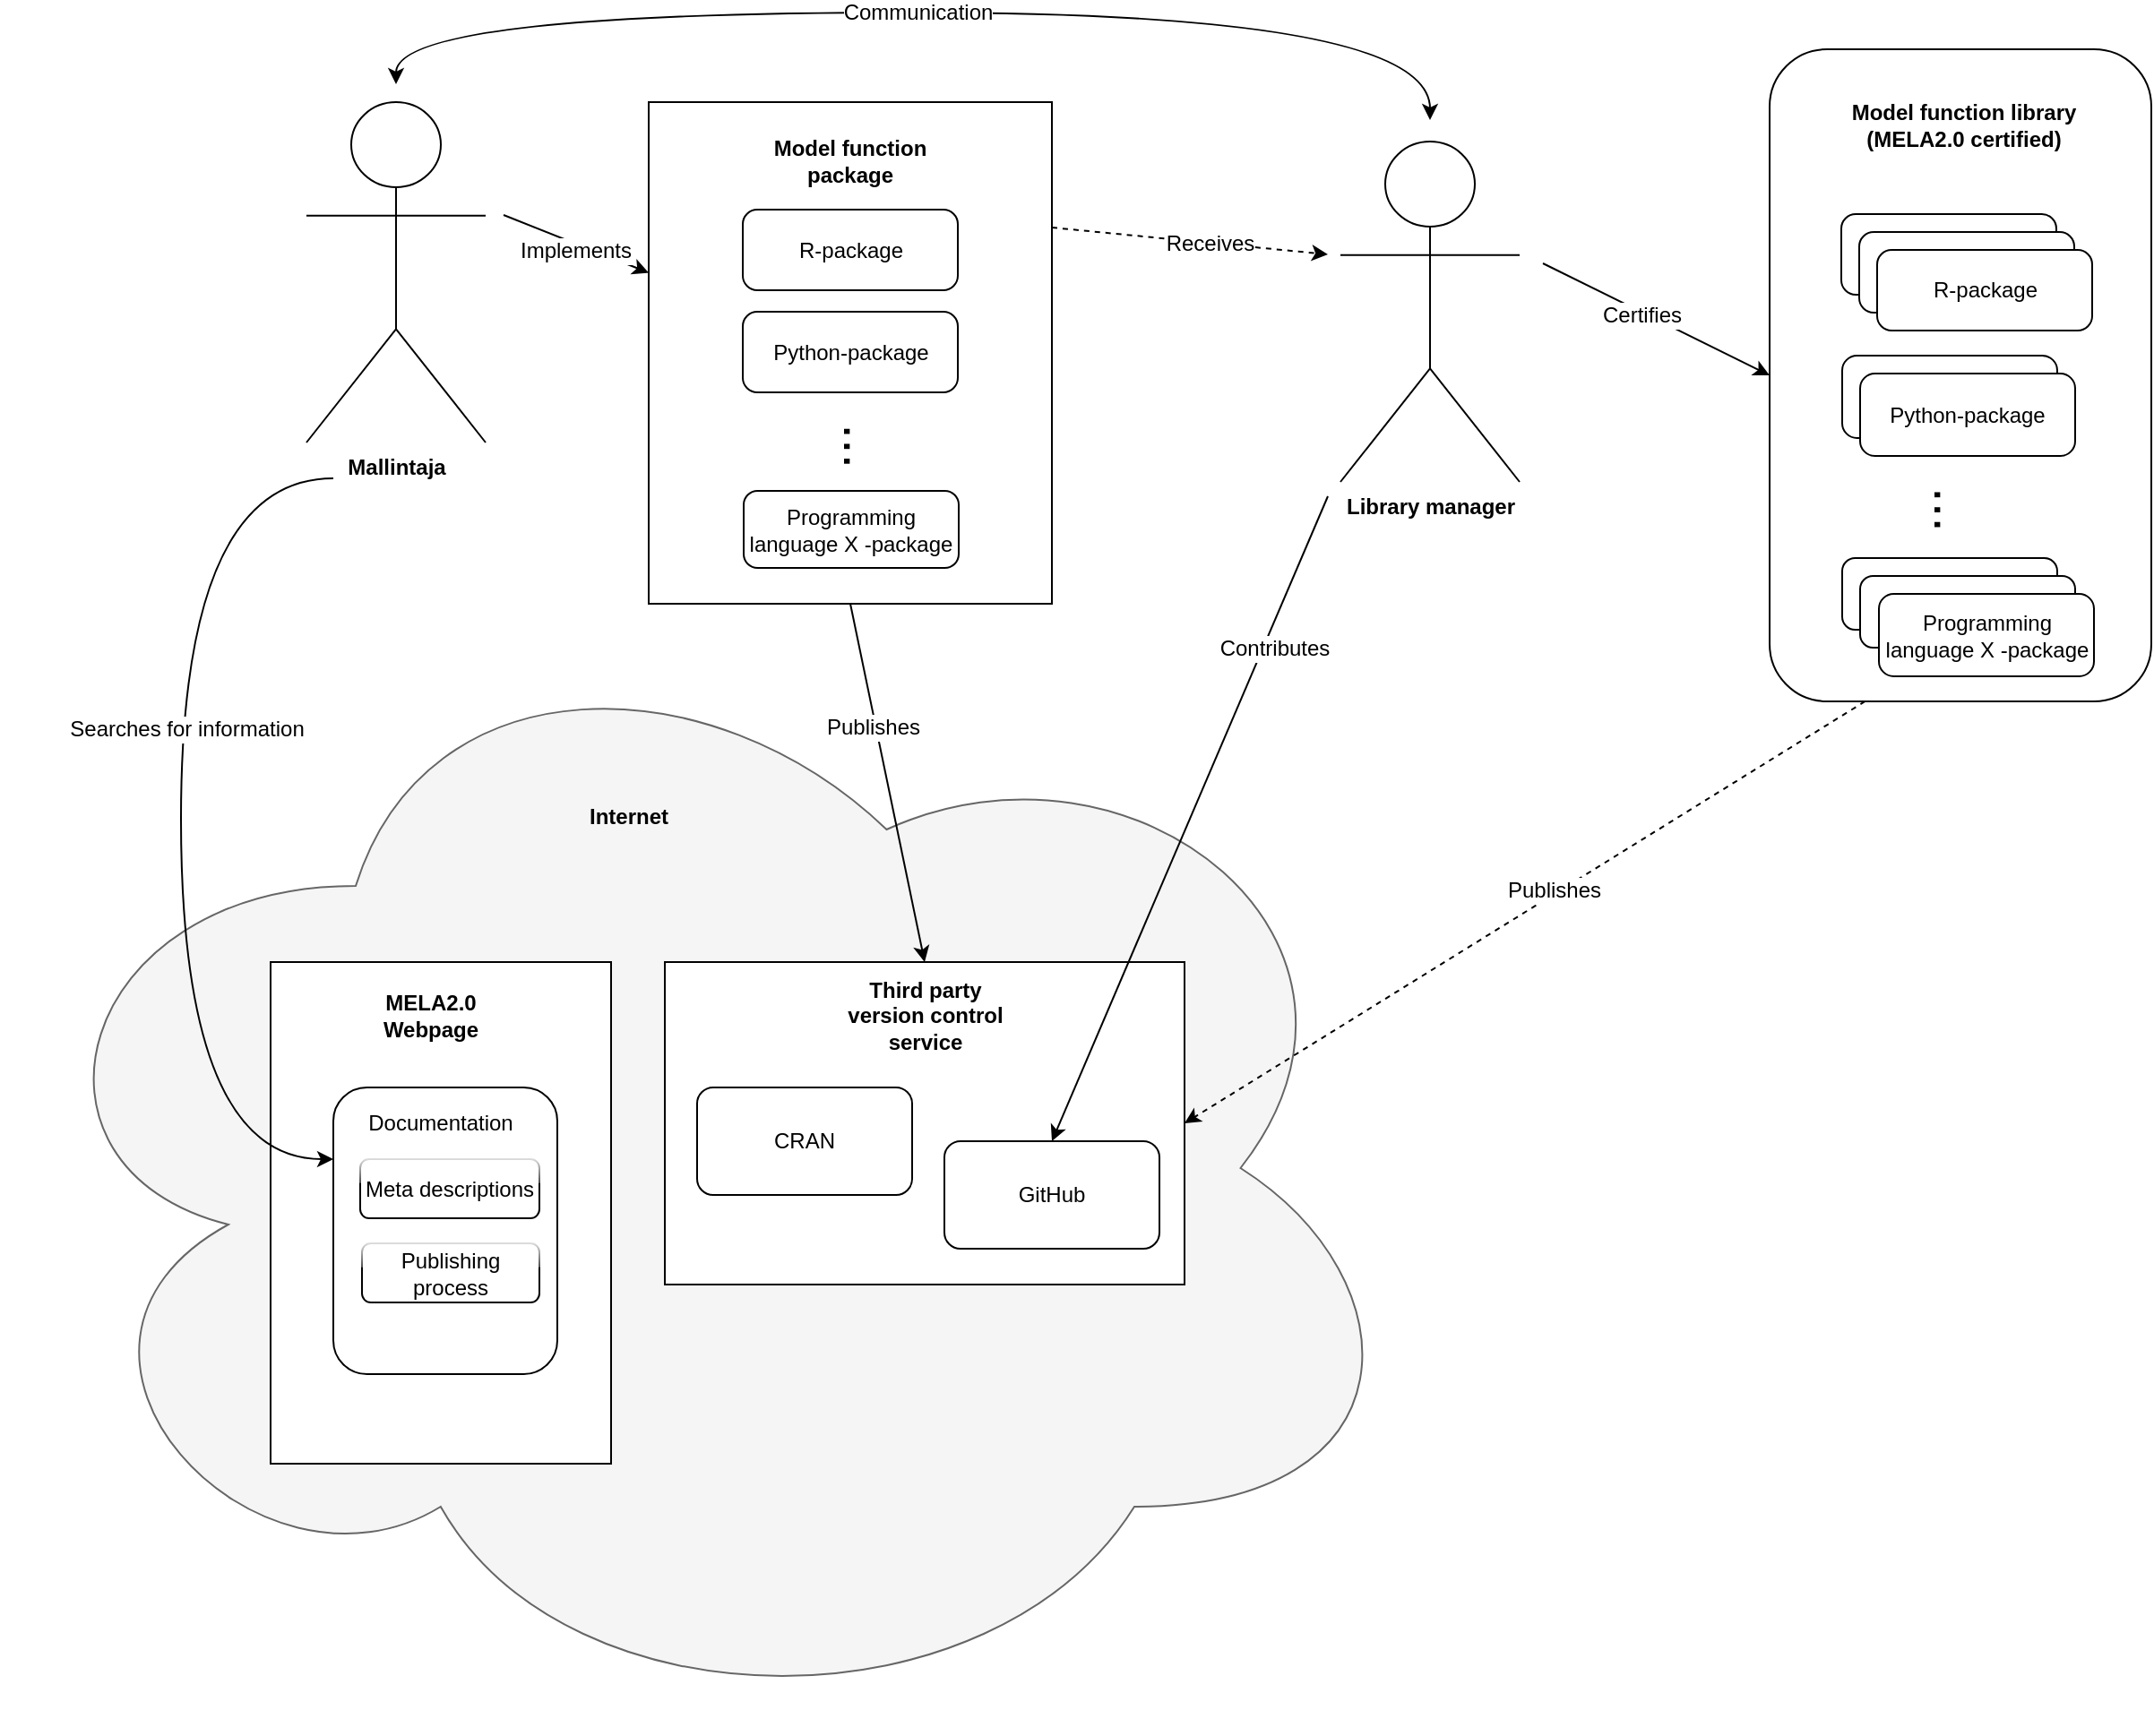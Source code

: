 <mxfile version="11.2.8" type="device" pages="1"><diagram id="RFYR4MQuZ3A-wmbq20hQ" name="Page-1"><mxGraphModel dx="2249" dy="791" grid="1" gridSize="10" guides="1" tooltips="1" connect="1" arrows="1" fold="1" page="1" pageScale="1" pageWidth="827" pageHeight="1169" math="0" shadow="0"><root><mxCell id="0"/><mxCell id="1" parent="0"/><mxCell id="_fkellwYz7isch4n-O1e-32" value="" style="ellipse;shape=cloud;whiteSpace=wrap;html=1;fillColor=#f5f5f5;strokeColor=#666666;fontColor=#333333;" parent="1" vertex="1"><mxGeometry x="-20" y="1050" width="790" height="630" as="geometry"/></mxCell><mxCell id="_fkellwYz7isch4n-O1e-34" value="" style="rounded=0;whiteSpace=wrap;html=1;" parent="1" vertex="1"><mxGeometry x="350" y="1250" width="290" height="180" as="geometry"/></mxCell><mxCell id="_fkellwYz7isch4n-O1e-23" style="rounded=0;orthogonalLoop=1;jettySize=auto;html=1;" parent="1" target="_fkellwYz7isch4n-O1e-9" edge="1"><mxGeometry relative="1" as="geometry"><mxPoint x="260" y="833" as="sourcePoint"/></mxGeometry></mxCell><mxCell id="_fkellwYz7isch4n-O1e-57" value="Implements" style="text;html=1;resizable=0;points=[];align=center;verticalAlign=middle;labelBackgroundColor=#ffffff;" parent="_fkellwYz7isch4n-O1e-23" vertex="1" connectable="0"><mxGeometry x="0.141" y="2" relative="1" as="geometry"><mxPoint x="-7" y="3" as="offset"/></mxGeometry></mxCell><mxCell id="_fkellwYz7isch4n-O1e-1" value="Mallintaja" style="shape=umlActor;verticalLabelPosition=bottom;labelBackgroundColor=#ffffff;verticalAlign=top;html=1;outlineConnect=0;fontSize=12;fontStyle=1" parent="1" vertex="1"><mxGeometry x="150" y="770" width="100" height="190" as="geometry"/></mxCell><mxCell id="_fkellwYz7isch4n-O1e-38" style="rounded=0;orthogonalLoop=1;jettySize=auto;html=1;entryX=0.5;entryY=0;entryDx=0;entryDy=0;" parent="1" target="_fkellwYz7isch4n-O1e-33" edge="1"><mxGeometry relative="1" as="geometry"><mxPoint x="720" y="990" as="sourcePoint"/></mxGeometry></mxCell><mxCell id="_fkellwYz7isch4n-O1e-59" value="Contributes" style="text;html=1;resizable=0;points=[];align=center;verticalAlign=middle;labelBackgroundColor=#ffffff;" parent="_fkellwYz7isch4n-O1e-38" vertex="1" connectable="0"><mxGeometry x="-0.091" relative="1" as="geometry"><mxPoint x="40" y="-79" as="offset"/></mxGeometry></mxCell><mxCell id="_fkellwYz7isch4n-O1e-39" style="edgeStyle=orthogonalEdgeStyle;rounded=0;orthogonalLoop=1;jettySize=auto;html=1;curved=1;startArrow=classic;startFill=1;" parent="1" edge="1"><mxGeometry relative="1" as="geometry"><mxPoint x="777" y="780" as="sourcePoint"/><mxPoint x="200" y="760" as="targetPoint"/><Array as="points"><mxPoint x="777" y="720"/><mxPoint x="200" y="720"/></Array></mxGeometry></mxCell><mxCell id="_fkellwYz7isch4n-O1e-55" value="Communication" style="text;html=1;resizable=0;points=[];align=center;verticalAlign=middle;labelBackgroundColor=#ffffff;" parent="_fkellwYz7isch4n-O1e-39" vertex="1" connectable="0"><mxGeometry x="-0.008" y="2" relative="1" as="geometry"><mxPoint x="-10" y="-2" as="offset"/></mxGeometry></mxCell><mxCell id="_fkellwYz7isch4n-O1e-52" style="rounded=0;orthogonalLoop=1;jettySize=auto;html=1;entryX=0;entryY=0.5;entryDx=0;entryDy=0;" parent="1" target="_fkellwYz7isch4n-O1e-41" edge="1"><mxGeometry relative="1" as="geometry"><mxPoint x="840" y="860" as="sourcePoint"/></mxGeometry></mxCell><mxCell id="_fkellwYz7isch4n-O1e-60" value="Certifies" style="text;html=1;resizable=0;points=[];align=center;verticalAlign=middle;labelBackgroundColor=#ffffff;" parent="_fkellwYz7isch4n-O1e-52" vertex="1" connectable="0"><mxGeometry x="0.202" y="4" relative="1" as="geometry"><mxPoint x="-23.5" y="-5" as="offset"/></mxGeometry></mxCell><mxCell id="_fkellwYz7isch4n-O1e-24" value="Library manager" style="shape=umlActor;verticalLabelPosition=bottom;labelBackgroundColor=#ffffff;verticalAlign=top;html=1;outlineConnect=0;fontSize=12;fontStyle=1" parent="1" vertex="1"><mxGeometry x="727" y="792" width="100" height="190" as="geometry"/></mxCell><mxCell id="_fkellwYz7isch4n-O1e-28" value="" style="rounded=0;whiteSpace=wrap;html=1;" parent="1" vertex="1"><mxGeometry x="130" y="1250" width="190" height="280" as="geometry"/></mxCell><mxCell id="_fkellwYz7isch4n-O1e-29" value="" style="rounded=1;whiteSpace=wrap;html=1;" parent="1" vertex="1"><mxGeometry x="165" y="1320" width="125" height="160" as="geometry"/></mxCell><mxCell id="_fkellwYz7isch4n-O1e-30" value="MELA2.0 Webpage" style="text;html=1;strokeColor=none;fillColor=none;align=center;verticalAlign=middle;whiteSpace=wrap;rounded=0;fontStyle=1" parent="1" vertex="1"><mxGeometry x="170" y="1270" width="99" height="20" as="geometry"/></mxCell><mxCell id="_fkellwYz7isch4n-O1e-31" style="rounded=0;orthogonalLoop=1;jettySize=auto;html=1;edgeStyle=orthogonalEdgeStyle;curved=1;" parent="1" edge="1"><mxGeometry relative="1" as="geometry"><mxPoint x="165" y="980" as="sourcePoint"/><mxPoint x="165" y="1360" as="targetPoint"/><Array as="points"><mxPoint x="80" y="980"/><mxPoint x="80" y="1360"/></Array></mxGeometry></mxCell><mxCell id="_fkellwYz7isch4n-O1e-56" value="Searches for information" style="text;html=1;resizable=0;points=[];align=center;verticalAlign=middle;labelBackgroundColor=#ffffff;" parent="_fkellwYz7isch4n-O1e-31" vertex="1" connectable="0"><mxGeometry x="-0.183" y="3" relative="1" as="geometry"><mxPoint as="offset"/></mxGeometry></mxCell><mxCell id="_fkellwYz7isch4n-O1e-33" value="GitHub" style="rounded=1;whiteSpace=wrap;html=1;" parent="1" vertex="1"><mxGeometry x="506" y="1350" width="120" height="60" as="geometry"/></mxCell><mxCell id="_fkellwYz7isch4n-O1e-35" value="CRAN" style="rounded=1;whiteSpace=wrap;html=1;" parent="1" vertex="1"><mxGeometry x="368" y="1320" width="120" height="60" as="geometry"/></mxCell><mxCell id="_fkellwYz7isch4n-O1e-36" value="Third party version control service" style="text;html=1;strokeColor=none;fillColor=none;align=center;verticalAlign=middle;whiteSpace=wrap;rounded=0;fontStyle=1" parent="1" vertex="1"><mxGeometry x="445.5" y="1270" width="99" height="20" as="geometry"/></mxCell><mxCell id="_fkellwYz7isch4n-O1e-37" style="rounded=0;orthogonalLoop=1;jettySize=auto;html=1;exitX=0.5;exitY=1;exitDx=0;exitDy=0;entryX=0.5;entryY=0;entryDx=0;entryDy=0;" parent="1" source="_fkellwYz7isch4n-O1e-9" target="_fkellwYz7isch4n-O1e-34" edge="1"><mxGeometry relative="1" as="geometry"/></mxCell><mxCell id="_fkellwYz7isch4n-O1e-58" value="Publishes" style="text;html=1;resizable=0;points=[];align=center;verticalAlign=middle;labelBackgroundColor=#ffffff;" parent="_fkellwYz7isch4n-O1e-37" vertex="1" connectable="0"><mxGeometry x="-0.192" y="-3" relative="1" as="geometry"><mxPoint x="-2" y="-13" as="offset"/></mxGeometry></mxCell><mxCell id="_fkellwYz7isch4n-O1e-40" value="" style="group" parent="1" vertex="1" connectable="0"><mxGeometry x="966.5" y="740.5" width="213" height="364" as="geometry"/></mxCell><mxCell id="_fkellwYz7isch4n-O1e-41" value="" style="rounded=1;whiteSpace=wrap;html=1;fillColor=none;" parent="_fkellwYz7isch4n-O1e-40" vertex="1"><mxGeometry width="213" height="364" as="geometry"/></mxCell><mxCell id="_fkellwYz7isch4n-O1e-42" value="&lt;div&gt;Model function library&lt;/div&gt;&lt;div&gt;(MELA2.0 certified)&lt;br&gt;&lt;/div&gt;" style="text;html=1;strokeColor=none;fillColor=none;align=center;verticalAlign=middle;whiteSpace=wrap;rounded=0;fontStyle=1" parent="_fkellwYz7isch4n-O1e-40" vertex="1"><mxGeometry x="33.5" y="32" width="150" height="20" as="geometry"/></mxCell><mxCell id="_fkellwYz7isch4n-O1e-43" value="&lt;div&gt;Python-paketti&lt;/div&gt;" style="rounded=1;whiteSpace=wrap;html=1;arcSize=18;" parent="_fkellwYz7isch4n-O1e-40" vertex="1"><mxGeometry x="40.5" y="171" width="120" height="46" as="geometry"/></mxCell><mxCell id="_fkellwYz7isch4n-O1e-44" value="&lt;div&gt;R-paketti&lt;/div&gt;" style="rounded=1;whiteSpace=wrap;html=1;arcSize=18;" parent="_fkellwYz7isch4n-O1e-40" vertex="1"><mxGeometry x="40" y="92" width="120" height="45" as="geometry"/></mxCell><mxCell id="_fkellwYz7isch4n-O1e-45" value="&lt;div&gt;Kieli_X-paketti&lt;/div&gt;" style="rounded=1;whiteSpace=wrap;html=1;arcSize=18;" parent="_fkellwYz7isch4n-O1e-40" vertex="1"><mxGeometry x="40.5" y="284" width="120" height="40" as="geometry"/></mxCell><mxCell id="_fkellwYz7isch4n-O1e-46" value="&lt;font style=&quot;font-size: 30px&quot;&gt;...&lt;/font&gt;" style="text;html=1;strokeColor=none;fillColor=none;align=center;verticalAlign=middle;whiteSpace=wrap;rounded=0;rotation=90;" parent="_fkellwYz7isch4n-O1e-40" vertex="1"><mxGeometry x="83.5" y="247" width="40" height="20" as="geometry"/></mxCell><mxCell id="_fkellwYz7isch4n-O1e-47" value="&lt;div&gt;R-paketti&lt;/div&gt;" style="rounded=1;whiteSpace=wrap;html=1;arcSize=18;" parent="_fkellwYz7isch4n-O1e-40" vertex="1"><mxGeometry x="50" y="102" width="120" height="45" as="geometry"/></mxCell><mxCell id="_fkellwYz7isch4n-O1e-48" value="R-package" style="rounded=1;whiteSpace=wrap;html=1;arcSize=18;" parent="_fkellwYz7isch4n-O1e-40" vertex="1"><mxGeometry x="60" y="112" width="120" height="45" as="geometry"/></mxCell><mxCell id="_fkellwYz7isch4n-O1e-49" value="&lt;div&gt;Kieli_X-paketti&lt;/div&gt;" style="rounded=1;whiteSpace=wrap;html=1;arcSize=18;" parent="_fkellwYz7isch4n-O1e-40" vertex="1"><mxGeometry x="50.5" y="294" width="120" height="40" as="geometry"/></mxCell><mxCell id="_fkellwYz7isch4n-O1e-50" value="Programming language X -package" style="rounded=1;whiteSpace=wrap;html=1;arcSize=18;" parent="_fkellwYz7isch4n-O1e-40" vertex="1"><mxGeometry x="61" y="304" width="120" height="46" as="geometry"/></mxCell><mxCell id="_fkellwYz7isch4n-O1e-51" value="Python-package" style="rounded=1;whiteSpace=wrap;html=1;arcSize=18;" parent="_fkellwYz7isch4n-O1e-40" vertex="1"><mxGeometry x="50.5" y="181" width="120" height="46" as="geometry"/></mxCell><mxCell id="_fkellwYz7isch4n-O1e-61" style="edgeStyle=none;rounded=0;orthogonalLoop=1;jettySize=auto;html=1;exitX=0.25;exitY=1;exitDx=0;exitDy=0;entryX=1;entryY=0.5;entryDx=0;entryDy=0;startArrow=none;startFill=0;dashed=1;strokeColor=#000000;" parent="1" source="_fkellwYz7isch4n-O1e-41" target="_fkellwYz7isch4n-O1e-34" edge="1"><mxGeometry relative="1" as="geometry"/></mxCell><mxCell id="_fkellwYz7isch4n-O1e-62" value="Publishes" style="text;html=1;resizable=0;points=[];align=center;verticalAlign=middle;labelBackgroundColor=#ffffff;" parent="_fkellwYz7isch4n-O1e-61" vertex="1" connectable="0"><mxGeometry x="-0.09" y="-2" relative="1" as="geometry"><mxPoint as="offset"/></mxGeometry></mxCell><mxCell id="_fkellwYz7isch4n-O1e-81" style="edgeStyle=none;rounded=0;orthogonalLoop=1;jettySize=auto;html=1;exitX=1;exitY=0.25;exitDx=0;exitDy=0;startArrow=none;startFill=0;strokeColor=#000000;dashed=1;" parent="1" source="_fkellwYz7isch4n-O1e-9" edge="1"><mxGeometry relative="1" as="geometry"><mxPoint x="720" y="855" as="targetPoint"/></mxGeometry></mxCell><mxCell id="_fkellwYz7isch4n-O1e-82" value="Receives" style="text;html=1;resizable=0;points=[];align=center;verticalAlign=middle;labelBackgroundColor=#ffffff;" parent="_fkellwYz7isch4n-O1e-81" vertex="1" connectable="0"><mxGeometry x="0.143" relative="1" as="geometry"><mxPoint as="offset"/></mxGeometry></mxCell><mxCell id="_fkellwYz7isch4n-O1e-9" value="" style="rounded=0;whiteSpace=wrap;html=1;fillColor=#FFFFFF;" parent="1" vertex="1"><mxGeometry x="341" y="770" width="225" height="280" as="geometry"/></mxCell><mxCell id="_fkellwYz7isch4n-O1e-10" value="&lt;font style=&quot;font-size: 30px&quot;&gt;...&lt;/font&gt;" style="text;html=1;strokeColor=none;fillColor=none;align=center;verticalAlign=middle;whiteSpace=wrap;rounded=0;rotation=90;" parent="1" vertex="1"><mxGeometry x="440.205" y="952.53" width="40.909" height="19.518" as="geometry"/></mxCell><mxCell id="_fkellwYz7isch4n-O1e-64" value="R-package" style="rounded=1;whiteSpace=wrap;html=1;arcSize=18;" parent="1" vertex="1"><mxGeometry x="393.5" y="830" width="120" height="45" as="geometry"/></mxCell><mxCell id="_fkellwYz7isch4n-O1e-70" value="Python-package" style="rounded=1;whiteSpace=wrap;html=1;arcSize=18;" parent="1" vertex="1"><mxGeometry x="393.5" y="887" width="120" height="45" as="geometry"/></mxCell><mxCell id="_fkellwYz7isch4n-O1e-69" value="Programming language X -package" style="rounded=1;whiteSpace=wrap;html=1;arcSize=18;" parent="1" vertex="1"><mxGeometry x="394" y="987" width="120" height="43" as="geometry"/></mxCell><mxCell id="_fkellwYz7isch4n-O1e-71" value="Model function package" style="text;html=1;strokeColor=none;fillColor=none;align=center;verticalAlign=middle;whiteSpace=wrap;rounded=0;glass=1;fontStyle=1" parent="1" vertex="1"><mxGeometry x="400" y="793" width="107" height="20" as="geometry"/></mxCell><mxCell id="_fkellwYz7isch4n-O1e-72" value="Meta descriptions" style="rounded=1;whiteSpace=wrap;html=1;glass=1;" parent="1" vertex="1"><mxGeometry x="180" y="1360" width="100" height="33" as="geometry"/></mxCell><mxCell id="_fkellwYz7isch4n-O1e-73" value="Documentation" style="text;html=1;strokeColor=none;fillColor=none;align=center;verticalAlign=middle;whiteSpace=wrap;rounded=0;glass=1;" parent="1" vertex="1"><mxGeometry x="175" y="1330" width="100" height="20" as="geometry"/></mxCell><mxCell id="_fkellwYz7isch4n-O1e-74" value="Internet" style="text;html=1;strokeColor=none;fillColor=none;align=center;verticalAlign=middle;whiteSpace=wrap;rounded=0;glass=1;fontStyle=1" parent="1" vertex="1"><mxGeometry x="310" y="1159" width="40" height="20" as="geometry"/></mxCell><mxCell id="_fkellwYz7isch4n-O1e-75" value="Publishing process" style="rounded=1;glass=1;whiteSpace=wrap;html=1;" parent="1" vertex="1"><mxGeometry x="181" y="1407" width="99" height="33" as="geometry"/></mxCell></root></mxGraphModel></diagram></mxfile>